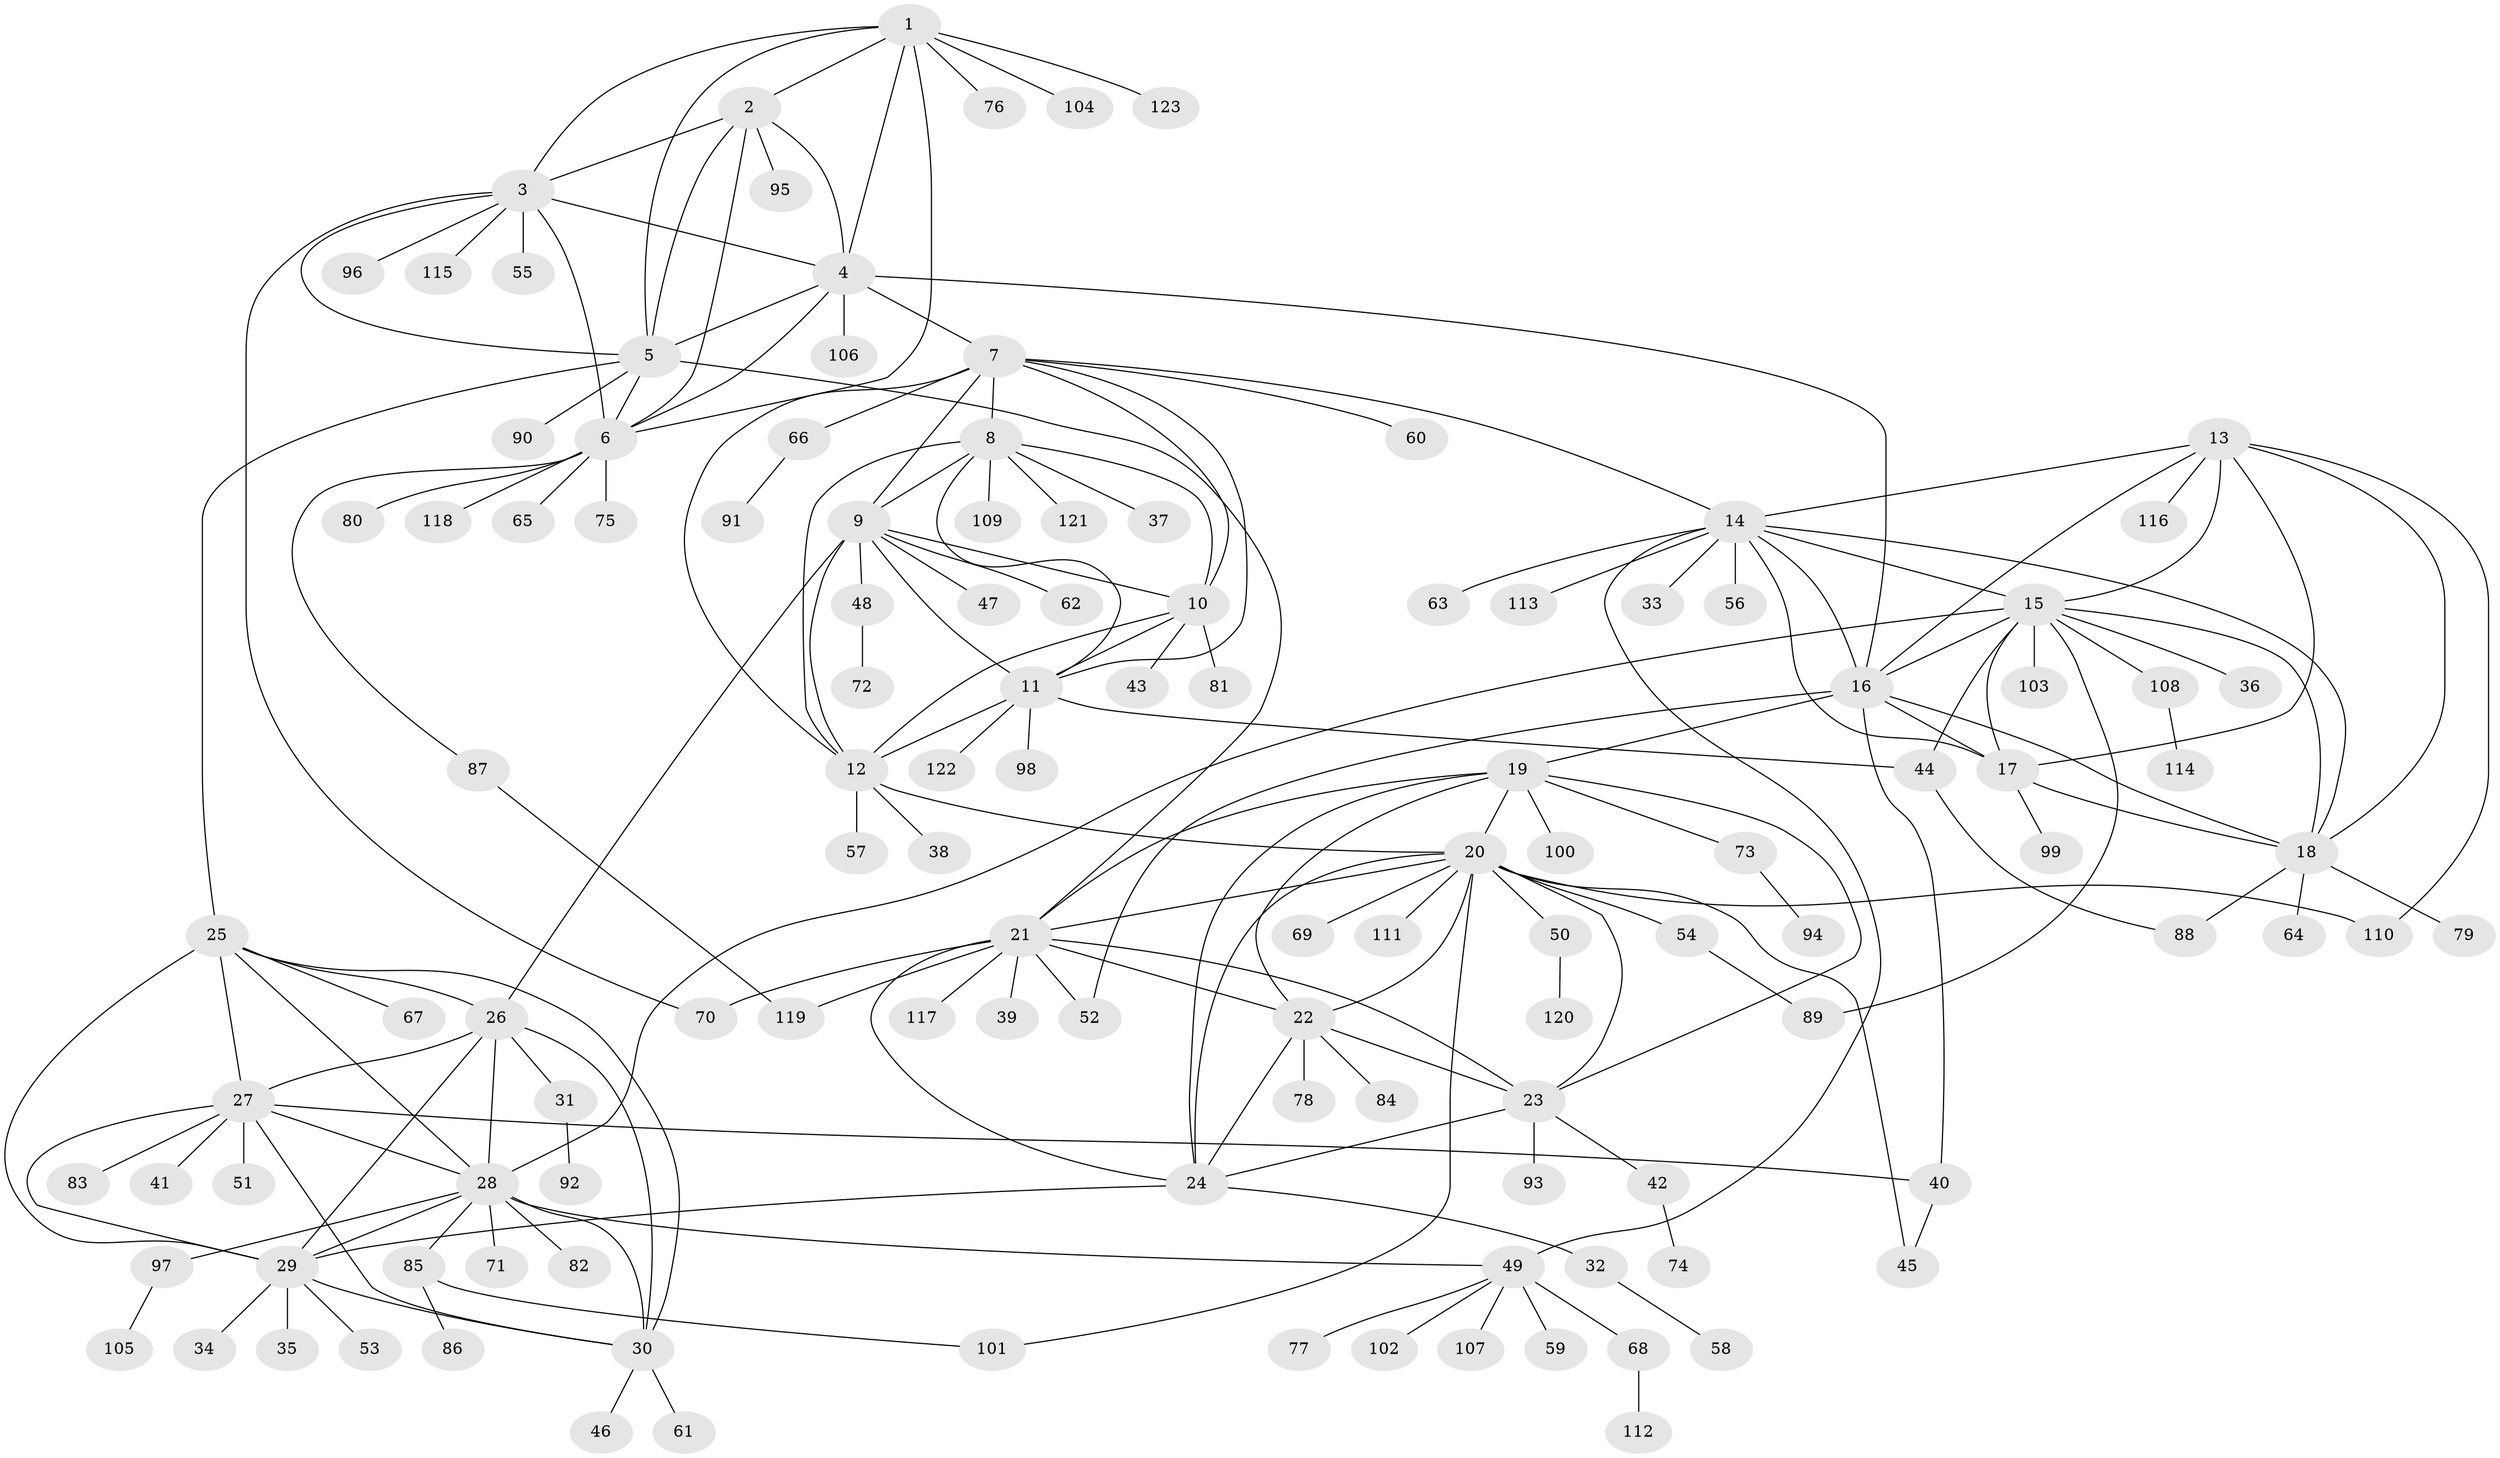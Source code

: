 // coarse degree distribution, {6: 0.053763440860215055, 9: 0.06451612903225806, 13: 0.010752688172043012, 15: 0.010752688172043012, 8: 0.03225806451612903, 11: 0.010752688172043012, 5: 0.03225806451612903, 4: 0.010752688172043012, 12: 0.010752688172043012, 7: 0.021505376344086023, 2: 0.13978494623655913, 1: 0.5806451612903226, 3: 0.021505376344086023}
// Generated by graph-tools (version 1.1) at 2025/24/03/03/25 07:24:16]
// undirected, 123 vertices, 189 edges
graph export_dot {
graph [start="1"]
  node [color=gray90,style=filled];
  1;
  2;
  3;
  4;
  5;
  6;
  7;
  8;
  9;
  10;
  11;
  12;
  13;
  14;
  15;
  16;
  17;
  18;
  19;
  20;
  21;
  22;
  23;
  24;
  25;
  26;
  27;
  28;
  29;
  30;
  31;
  32;
  33;
  34;
  35;
  36;
  37;
  38;
  39;
  40;
  41;
  42;
  43;
  44;
  45;
  46;
  47;
  48;
  49;
  50;
  51;
  52;
  53;
  54;
  55;
  56;
  57;
  58;
  59;
  60;
  61;
  62;
  63;
  64;
  65;
  66;
  67;
  68;
  69;
  70;
  71;
  72;
  73;
  74;
  75;
  76;
  77;
  78;
  79;
  80;
  81;
  82;
  83;
  84;
  85;
  86;
  87;
  88;
  89;
  90;
  91;
  92;
  93;
  94;
  95;
  96;
  97;
  98;
  99;
  100;
  101;
  102;
  103;
  104;
  105;
  106;
  107;
  108;
  109;
  110;
  111;
  112;
  113;
  114;
  115;
  116;
  117;
  118;
  119;
  120;
  121;
  122;
  123;
  1 -- 2;
  1 -- 3;
  1 -- 4;
  1 -- 5;
  1 -- 6;
  1 -- 76;
  1 -- 104;
  1 -- 123;
  2 -- 3;
  2 -- 4;
  2 -- 5;
  2 -- 6;
  2 -- 95;
  3 -- 4;
  3 -- 5;
  3 -- 6;
  3 -- 55;
  3 -- 70;
  3 -- 96;
  3 -- 115;
  4 -- 5;
  4 -- 6;
  4 -- 7;
  4 -- 16;
  4 -- 106;
  5 -- 6;
  5 -- 21;
  5 -- 25;
  5 -- 90;
  6 -- 65;
  6 -- 75;
  6 -- 80;
  6 -- 87;
  6 -- 118;
  7 -- 8;
  7 -- 9;
  7 -- 10;
  7 -- 11;
  7 -- 12;
  7 -- 14;
  7 -- 60;
  7 -- 66;
  8 -- 9;
  8 -- 10;
  8 -- 11;
  8 -- 12;
  8 -- 37;
  8 -- 109;
  8 -- 121;
  9 -- 10;
  9 -- 11;
  9 -- 12;
  9 -- 26;
  9 -- 47;
  9 -- 48;
  9 -- 62;
  10 -- 11;
  10 -- 12;
  10 -- 43;
  10 -- 81;
  11 -- 12;
  11 -- 44;
  11 -- 98;
  11 -- 122;
  12 -- 20;
  12 -- 38;
  12 -- 57;
  13 -- 14;
  13 -- 15;
  13 -- 16;
  13 -- 17;
  13 -- 18;
  13 -- 110;
  13 -- 116;
  14 -- 15;
  14 -- 16;
  14 -- 17;
  14 -- 18;
  14 -- 33;
  14 -- 49;
  14 -- 56;
  14 -- 63;
  14 -- 113;
  15 -- 16;
  15 -- 17;
  15 -- 18;
  15 -- 28;
  15 -- 36;
  15 -- 44;
  15 -- 89;
  15 -- 103;
  15 -- 108;
  16 -- 17;
  16 -- 18;
  16 -- 19;
  16 -- 40;
  16 -- 52;
  17 -- 18;
  17 -- 99;
  18 -- 64;
  18 -- 79;
  18 -- 88;
  19 -- 20;
  19 -- 21;
  19 -- 22;
  19 -- 23;
  19 -- 24;
  19 -- 73;
  19 -- 100;
  20 -- 21;
  20 -- 22;
  20 -- 23;
  20 -- 24;
  20 -- 45;
  20 -- 50;
  20 -- 54;
  20 -- 69;
  20 -- 101;
  20 -- 110;
  20 -- 111;
  21 -- 22;
  21 -- 23;
  21 -- 24;
  21 -- 39;
  21 -- 52;
  21 -- 70;
  21 -- 117;
  21 -- 119;
  22 -- 23;
  22 -- 24;
  22 -- 78;
  22 -- 84;
  23 -- 24;
  23 -- 42;
  23 -- 93;
  24 -- 29;
  24 -- 32;
  25 -- 26;
  25 -- 27;
  25 -- 28;
  25 -- 29;
  25 -- 30;
  25 -- 67;
  26 -- 27;
  26 -- 28;
  26 -- 29;
  26 -- 30;
  26 -- 31;
  27 -- 28;
  27 -- 29;
  27 -- 30;
  27 -- 40;
  27 -- 41;
  27 -- 51;
  27 -- 83;
  28 -- 29;
  28 -- 30;
  28 -- 49;
  28 -- 71;
  28 -- 82;
  28 -- 85;
  28 -- 97;
  29 -- 30;
  29 -- 34;
  29 -- 35;
  29 -- 53;
  30 -- 46;
  30 -- 61;
  31 -- 92;
  32 -- 58;
  40 -- 45;
  42 -- 74;
  44 -- 88;
  48 -- 72;
  49 -- 59;
  49 -- 68;
  49 -- 77;
  49 -- 102;
  49 -- 107;
  50 -- 120;
  54 -- 89;
  66 -- 91;
  68 -- 112;
  73 -- 94;
  85 -- 86;
  85 -- 101;
  87 -- 119;
  97 -- 105;
  108 -- 114;
}
